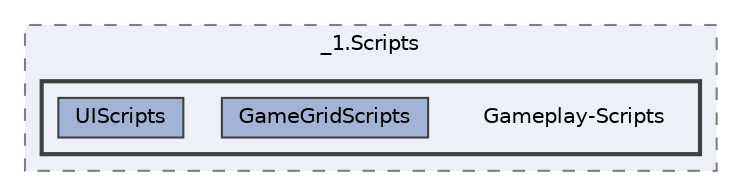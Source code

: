digraph "C:/Users/rober/Documents/5.GameDev/UnityProject/True-GameDev/Tower Defense/Assets/_1.Scripts/Gameplay-Scripts"
{
 // LATEX_PDF_SIZE
  bgcolor="transparent";
  edge [fontname=Helvetica,fontsize=10,labelfontname=Helvetica,labelfontsize=10];
  node [fontname=Helvetica,fontsize=10,shape=box,height=0.2,width=0.4];
  compound=true
  subgraph clusterdir_34747e03c129aaf72902402266558cab {
    graph [ bgcolor="#edf0f7", pencolor="grey50", label="_1.Scripts", fontname=Helvetica,fontsize=10 style="filled,dashed", URL="dir_34747e03c129aaf72902402266558cab.html",tooltip=""]
  subgraph clusterdir_a0e9b1beada8d888f8dcf0d69cfc1275 {
    graph [ bgcolor="#edf0f7", pencolor="grey25", label="", fontname=Helvetica,fontsize=10 style="filled,bold", URL="dir_a0e9b1beada8d888f8dcf0d69cfc1275.html",tooltip=""]
    dir_a0e9b1beada8d888f8dcf0d69cfc1275 [shape=plaintext, label="Gameplay-Scripts"];
  dir_27487fce83490caab7eb7e60c36a24e0 [label="GameGridScripts", fillcolor="#a2b4d6", color="grey25", style="filled", URL="dir_27487fce83490caab7eb7e60c36a24e0.html",tooltip=""];
  dir_d80572bbab972b49eca85b1b35b1faf0 [label="UIScripts", fillcolor="#a2b4d6", color="grey25", style="filled", URL="dir_d80572bbab972b49eca85b1b35b1faf0.html",tooltip=""];
  }
  }
}
